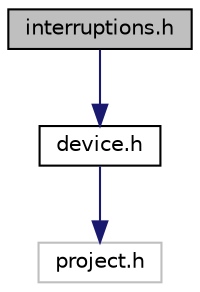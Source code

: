 digraph "interruptions.h"
{
 // LATEX_PDF_SIZE
  edge [fontname="Helvetica",fontsize="10",labelfontname="Helvetica",labelfontsize="10"];
  node [fontname="Helvetica",fontsize="10",shape=record];
  Node1 [label="interruptions.h",height=0.2,width=0.4,color="black", fillcolor="grey75", style="filled", fontcolor="black",tooltip="Interruptions header file."];
  Node1 -> Node2 [color="midnightblue",fontsize="10",style="solid"];
  Node2 [label="device.h",height=0.2,width=0.4,color="black", fillcolor="white", style="filled",URL="$device_8h_source.html",tooltip=" "];
  Node2 -> Node3 [color="midnightblue",fontsize="10",style="solid"];
  Node3 [label="project.h",height=0.2,width=0.4,color="grey75", fillcolor="white", style="filled",tooltip=" "];
}
